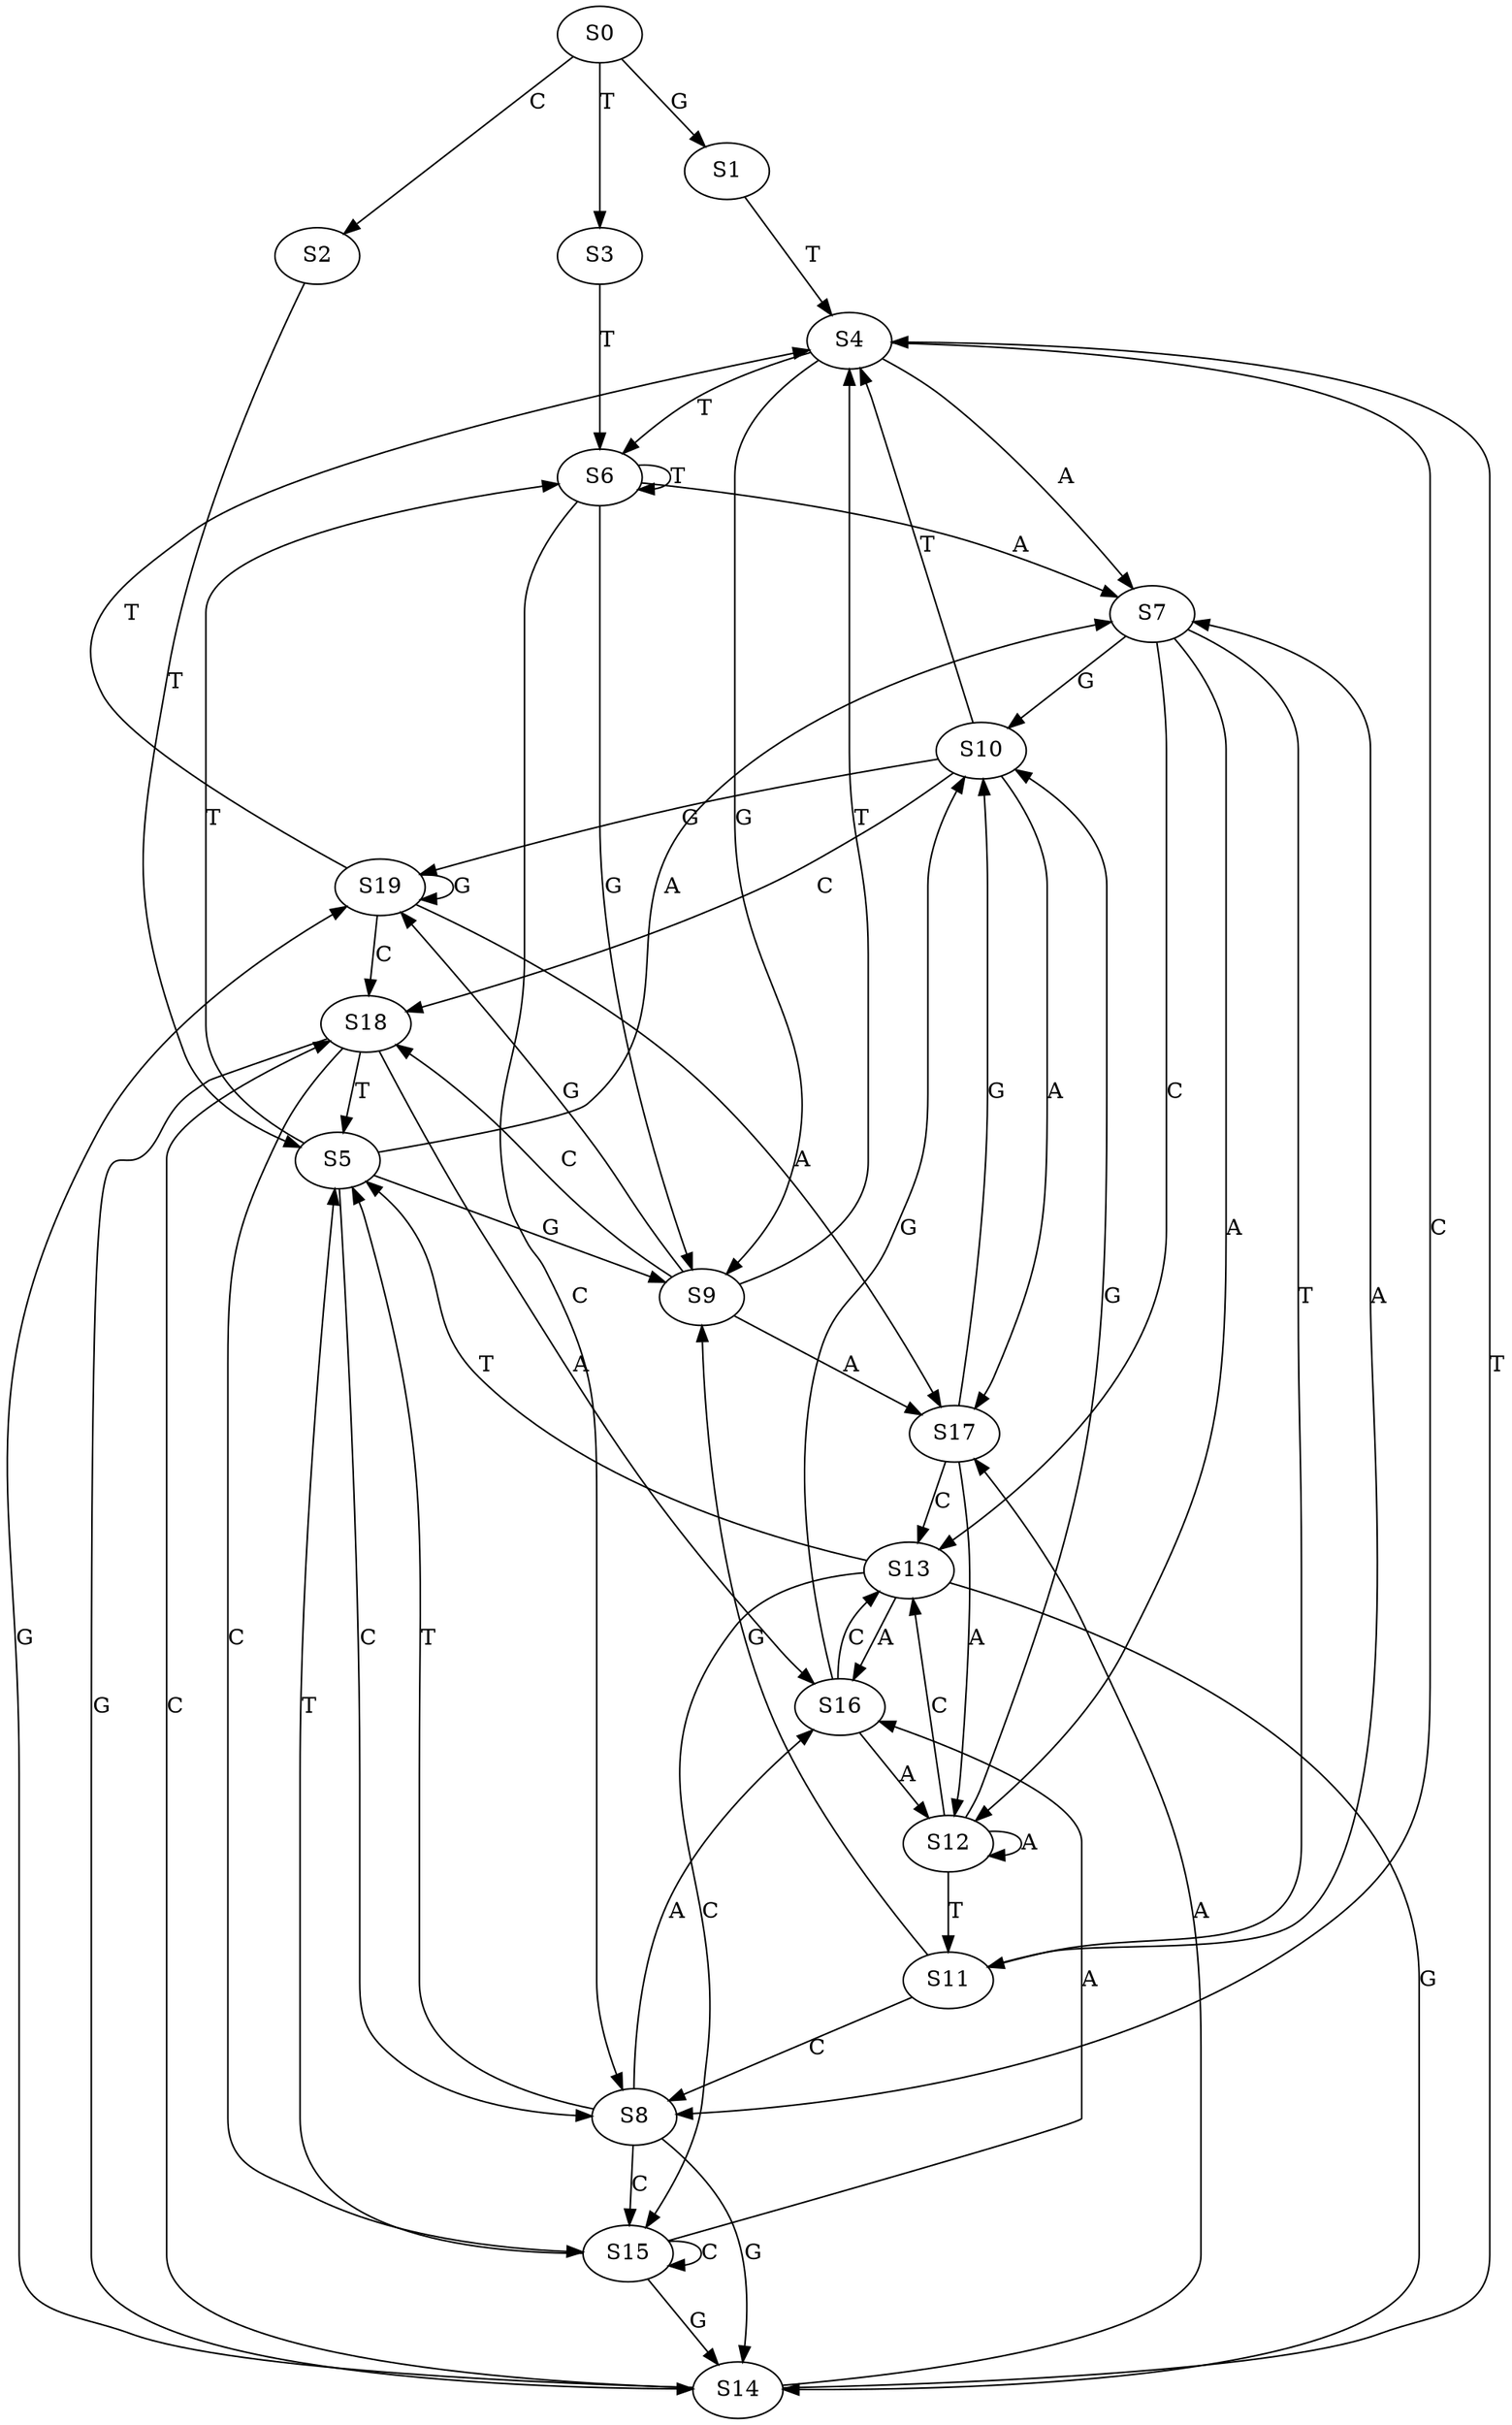 strict digraph  {
	S0 -> S1 [ label = G ];
	S0 -> S2 [ label = C ];
	S0 -> S3 [ label = T ];
	S1 -> S4 [ label = T ];
	S2 -> S5 [ label = T ];
	S3 -> S6 [ label = T ];
	S4 -> S7 [ label = A ];
	S4 -> S8 [ label = C ];
	S4 -> S9 [ label = G ];
	S4 -> S6 [ label = T ];
	S5 -> S9 [ label = G ];
	S5 -> S8 [ label = C ];
	S5 -> S7 [ label = A ];
	S5 -> S6 [ label = T ];
	S6 -> S7 [ label = A ];
	S6 -> S8 [ label = C ];
	S6 -> S9 [ label = G ];
	S6 -> S6 [ label = T ];
	S7 -> S10 [ label = G ];
	S7 -> S11 [ label = T ];
	S7 -> S12 [ label = A ];
	S7 -> S13 [ label = C ];
	S8 -> S5 [ label = T ];
	S8 -> S14 [ label = G ];
	S8 -> S15 [ label = C ];
	S8 -> S16 [ label = A ];
	S9 -> S17 [ label = A ];
	S9 -> S4 [ label = T ];
	S9 -> S18 [ label = C ];
	S9 -> S19 [ label = G ];
	S10 -> S4 [ label = T ];
	S10 -> S19 [ label = G ];
	S10 -> S17 [ label = A ];
	S10 -> S18 [ label = C ];
	S11 -> S7 [ label = A ];
	S11 -> S8 [ label = C ];
	S11 -> S9 [ label = G ];
	S12 -> S11 [ label = T ];
	S12 -> S13 [ label = C ];
	S12 -> S10 [ label = G ];
	S12 -> S12 [ label = A ];
	S13 -> S16 [ label = A ];
	S13 -> S5 [ label = T ];
	S13 -> S15 [ label = C ];
	S13 -> S14 [ label = G ];
	S14 -> S19 [ label = G ];
	S14 -> S4 [ label = T ];
	S14 -> S17 [ label = A ];
	S14 -> S18 [ label = C ];
	S15 -> S14 [ label = G ];
	S15 -> S15 [ label = C ];
	S15 -> S16 [ label = A ];
	S15 -> S5 [ label = T ];
	S16 -> S10 [ label = G ];
	S16 -> S13 [ label = C ];
	S16 -> S12 [ label = A ];
	S17 -> S10 [ label = G ];
	S17 -> S12 [ label = A ];
	S17 -> S13 [ label = C ];
	S18 -> S15 [ label = C ];
	S18 -> S5 [ label = T ];
	S18 -> S14 [ label = G ];
	S18 -> S16 [ label = A ];
	S19 -> S17 [ label = A ];
	S19 -> S4 [ label = T ];
	S19 -> S19 [ label = G ];
	S19 -> S18 [ label = C ];
}

